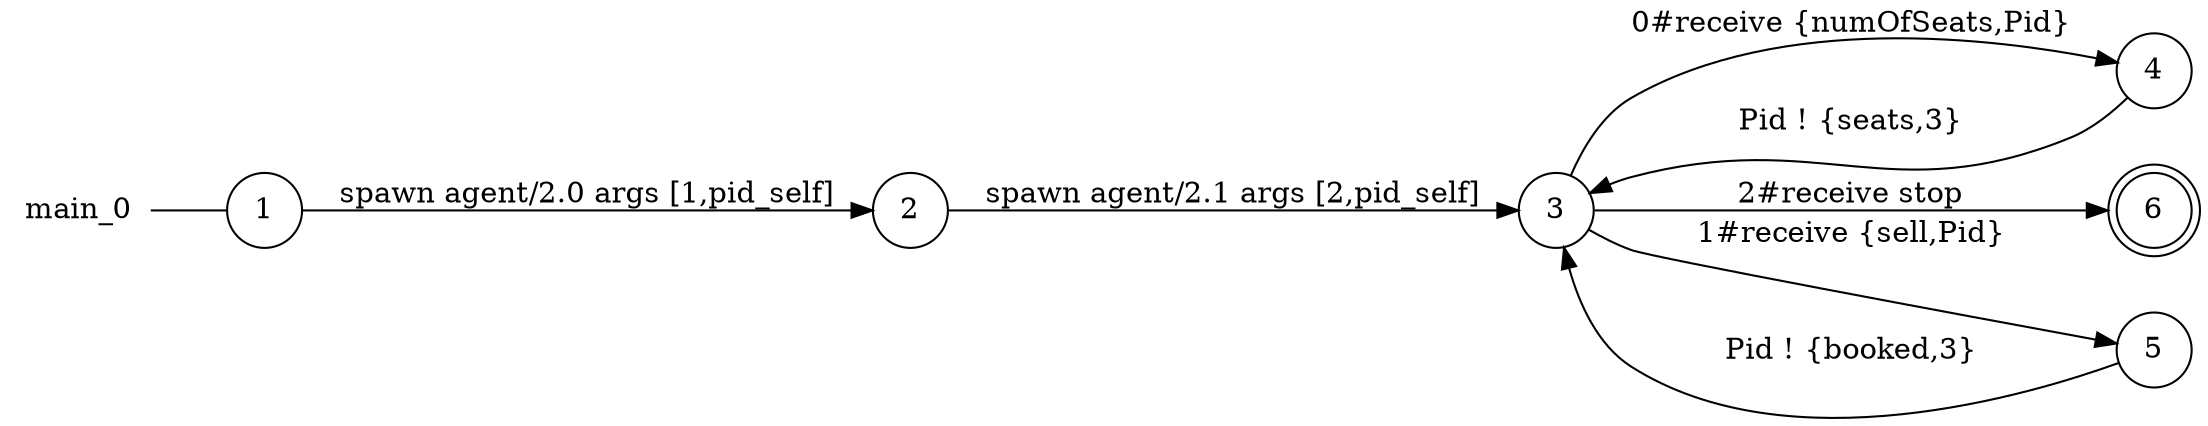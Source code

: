 digraph main_0 {
	rankdir="LR";
	n_0 [label="main_0", shape="plaintext"];
	n_1 [id="8", shape=doublecircle, label="6"];
	n_2 [id="1", shape=circle, label="1"];
	n_0 -> n_2 [arrowhead=none];
	n_3 [id="4", shape=circle, label="2"];
	n_4 [id="6", shape=circle, label="4"];
	n_5 [id="2", shape=circle, label="3"];
	n_6 [id="5", shape=circle, label="5"];

	n_2 -> n_3 [id="[$e|5]", label="spawn agent/2.0 args [1,pid_self]"];
	n_3 -> n_5 [id="[$e|14]", label="spawn agent/2.1 args [2,pid_self]"];
	n_5 -> n_4 [id="[$e|8]", label="0#receive {numOfSeats,Pid}"];
	n_6 -> n_5 [id="[$e|9]", label="Pid ! {booked,3}"];
	n_5 -> n_1 [id="[$e|12]", label="2#receive stop"];
	n_5 -> n_6 [id="[$e|2]", label="1#receive {sell,Pid}"];
	n_4 -> n_5 [id="[$e|13]", label="Pid ! {seats,3}"];
}
